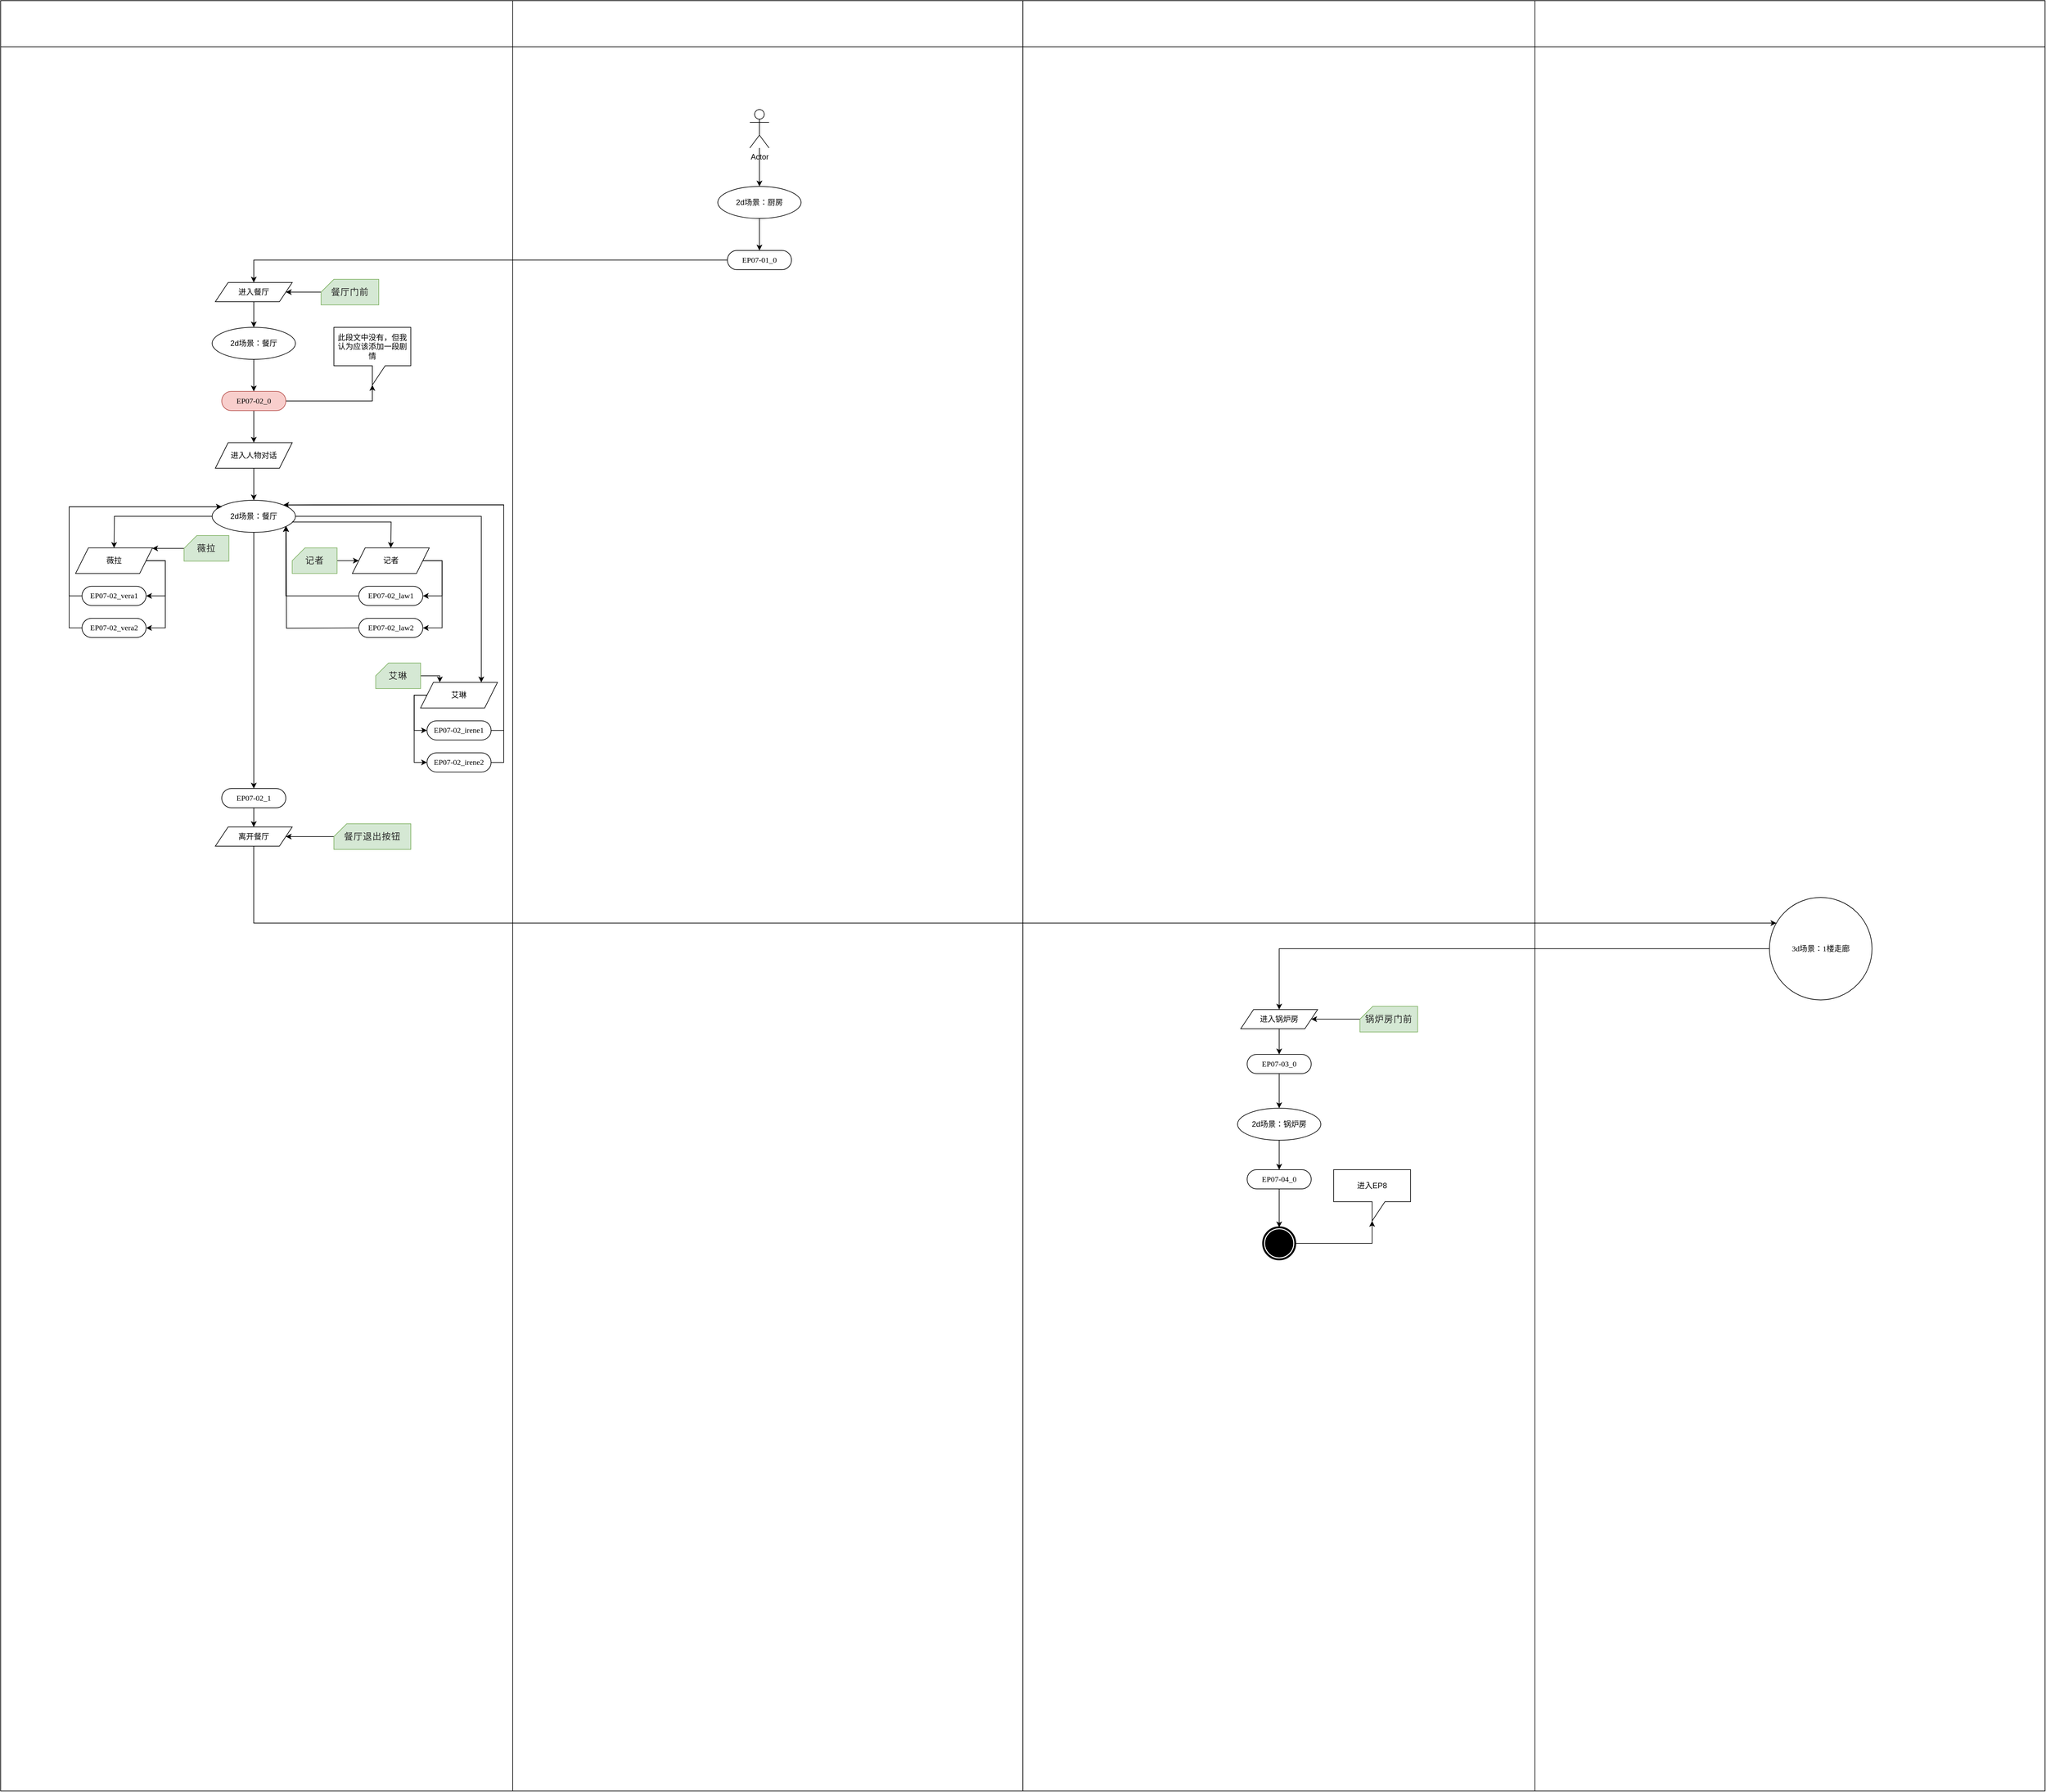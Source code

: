 <mxfile version="14.5.1" type="github">
  <diagram id="QRZCxEJEBXEI1fBak47k" name="Page-1">
    <mxGraphModel dx="1264" dy="308" grid="1" gridSize="10" guides="1" tooltips="1" connect="1" arrows="1" fold="1" page="1" pageScale="1" pageWidth="827" pageHeight="1169" math="0" shadow="0">
      <root>
        <mxCell id="0" />
        <mxCell id="1" parent="0" />
        <mxCell id="uIvVHuYPicnRTI1rZ2X0-1" value="" style="shape=table;html=1;whiteSpace=wrap;startSize=0;container=1;collapsible=0;childLayout=tableLayout;" vertex="1" parent="1">
          <mxGeometry x="-770" y="30" width="3190" height="2795" as="geometry" />
        </mxCell>
        <mxCell id="uIvVHuYPicnRTI1rZ2X0-2" value="" style="shape=partialRectangle;html=1;whiteSpace=wrap;collapsible=0;dropTarget=0;pointerEvents=0;fillColor=none;top=0;left=0;bottom=0;right=0;points=[[0,0.5],[1,0.5]];portConstraint=eastwest;" vertex="1" parent="uIvVHuYPicnRTI1rZ2X0-1">
          <mxGeometry width="3190" height="72" as="geometry" />
        </mxCell>
        <mxCell id="uIvVHuYPicnRTI1rZ2X0-3" value="" style="shape=partialRectangle;html=1;whiteSpace=wrap;connectable=0;overflow=hidden;fillColor=none;top=0;left=0;bottom=0;right=0;" vertex="1" parent="uIvVHuYPicnRTI1rZ2X0-2">
          <mxGeometry width="799" height="72" as="geometry" />
        </mxCell>
        <mxCell id="uIvVHuYPicnRTI1rZ2X0-4" value="" style="shape=partialRectangle;html=1;whiteSpace=wrap;connectable=0;overflow=hidden;fillColor=none;top=0;left=0;bottom=0;right=0;" vertex="1" parent="uIvVHuYPicnRTI1rZ2X0-2">
          <mxGeometry x="799" width="796" height="72" as="geometry" />
        </mxCell>
        <mxCell id="uIvVHuYPicnRTI1rZ2X0-5" value="" style="shape=partialRectangle;html=1;whiteSpace=wrap;connectable=0;overflow=hidden;fillColor=none;top=0;left=0;bottom=0;right=0;" vertex="1" parent="uIvVHuYPicnRTI1rZ2X0-2">
          <mxGeometry x="1595" width="799" height="72" as="geometry" />
        </mxCell>
        <mxCell id="uIvVHuYPicnRTI1rZ2X0-6" value="" style="shape=partialRectangle;html=1;whiteSpace=wrap;connectable=0;overflow=hidden;fillColor=none;top=0;left=0;bottom=0;right=0;" vertex="1" parent="uIvVHuYPicnRTI1rZ2X0-2">
          <mxGeometry x="2394" width="796" height="72" as="geometry" />
        </mxCell>
        <mxCell id="uIvVHuYPicnRTI1rZ2X0-7" value="" style="shape=partialRectangle;html=1;whiteSpace=wrap;collapsible=0;dropTarget=0;pointerEvents=0;fillColor=none;top=0;left=0;bottom=0;right=0;points=[[0,0.5],[1,0.5]];portConstraint=eastwest;" vertex="1" parent="uIvVHuYPicnRTI1rZ2X0-1">
          <mxGeometry y="72" width="3190" height="2723" as="geometry" />
        </mxCell>
        <mxCell id="uIvVHuYPicnRTI1rZ2X0-8" value="" style="shape=partialRectangle;html=1;whiteSpace=wrap;connectable=0;overflow=hidden;fillColor=none;top=0;left=0;bottom=0;right=0;" vertex="1" parent="uIvVHuYPicnRTI1rZ2X0-7">
          <mxGeometry width="799" height="2723" as="geometry" />
        </mxCell>
        <mxCell id="uIvVHuYPicnRTI1rZ2X0-9" value="" style="shape=partialRectangle;html=1;whiteSpace=wrap;connectable=0;overflow=hidden;fillColor=none;top=0;left=0;bottom=0;right=0;" vertex="1" parent="uIvVHuYPicnRTI1rZ2X0-7">
          <mxGeometry x="799" width="796" height="2723" as="geometry" />
        </mxCell>
        <mxCell id="uIvVHuYPicnRTI1rZ2X0-10" value="" style="shape=partialRectangle;html=1;whiteSpace=wrap;connectable=0;overflow=hidden;fillColor=none;top=0;left=0;bottom=0;right=0;" vertex="1" parent="uIvVHuYPicnRTI1rZ2X0-7">
          <mxGeometry x="1595" width="799" height="2723" as="geometry" />
        </mxCell>
        <mxCell id="uIvVHuYPicnRTI1rZ2X0-11" value="" style="shape=partialRectangle;html=1;whiteSpace=wrap;connectable=0;overflow=hidden;fillColor=none;top=0;left=0;bottom=0;right=0;" vertex="1" parent="uIvVHuYPicnRTI1rZ2X0-7">
          <mxGeometry x="2394" width="796" height="2723" as="geometry" />
        </mxCell>
        <mxCell id="uIvVHuYPicnRTI1rZ2X0-14" value="" style="edgeStyle=orthogonalEdgeStyle;rounded=0;orthogonalLoop=1;jettySize=auto;html=1;" edge="1" parent="1" source="uIvVHuYPicnRTI1rZ2X0-12" target="uIvVHuYPicnRTI1rZ2X0-13">
          <mxGeometry relative="1" as="geometry" />
        </mxCell>
        <mxCell id="uIvVHuYPicnRTI1rZ2X0-12" value="Actor" style="shape=umlActor;verticalLabelPosition=bottom;verticalAlign=top;html=1;outlineConnect=0;" vertex="1" parent="1">
          <mxGeometry x="399" y="200" width="30" height="60" as="geometry" />
        </mxCell>
        <mxCell id="uIvVHuYPicnRTI1rZ2X0-16" value="" style="edgeStyle=orthogonalEdgeStyle;rounded=0;orthogonalLoop=1;jettySize=auto;html=1;" edge="1" parent="1" source="uIvVHuYPicnRTI1rZ2X0-13" target="uIvVHuYPicnRTI1rZ2X0-15">
          <mxGeometry relative="1" as="geometry" />
        </mxCell>
        <mxCell id="uIvVHuYPicnRTI1rZ2X0-13" value="2d场景：厨房" style="ellipse;whiteSpace=wrap;html=1;" vertex="1" parent="1">
          <mxGeometry x="349" y="320" width="130" height="50" as="geometry" />
        </mxCell>
        <mxCell id="uIvVHuYPicnRTI1rZ2X0-21" value="" style="edgeStyle=orthogonalEdgeStyle;rounded=0;orthogonalLoop=1;jettySize=auto;html=1;" edge="1" parent="1" source="uIvVHuYPicnRTI1rZ2X0-15" target="uIvVHuYPicnRTI1rZ2X0-19">
          <mxGeometry relative="1" as="geometry" />
        </mxCell>
        <mxCell id="uIvVHuYPicnRTI1rZ2X0-15" value="EP07-01_0" style="rounded=1;whiteSpace=wrap;html=1;shadow=0;comic=0;labelBackgroundColor=none;strokeWidth=1;fontFamily=Verdana;fontSize=12;align=center;arcSize=50;" vertex="1" parent="1">
          <mxGeometry x="364" y="420" width="100" height="30" as="geometry" />
        </mxCell>
        <mxCell id="uIvVHuYPicnRTI1rZ2X0-26" value="" style="edgeStyle=orthogonalEdgeStyle;rounded=0;orthogonalLoop=1;jettySize=auto;html=1;" edge="1" parent="1" source="uIvVHuYPicnRTI1rZ2X0-17" target="uIvVHuYPicnRTI1rZ2X0-27">
          <mxGeometry relative="1" as="geometry" />
        </mxCell>
        <mxCell id="uIvVHuYPicnRTI1rZ2X0-17" value="2d场景：餐厅" style="ellipse;whiteSpace=wrap;html=1;" vertex="1" parent="1">
          <mxGeometry x="-440" y="540" width="130" height="50" as="geometry" />
        </mxCell>
        <mxCell id="uIvVHuYPicnRTI1rZ2X0-22" value="" style="edgeStyle=orthogonalEdgeStyle;rounded=0;orthogonalLoop=1;jettySize=auto;html=1;" edge="1" parent="1" source="uIvVHuYPicnRTI1rZ2X0-19" target="uIvVHuYPicnRTI1rZ2X0-17">
          <mxGeometry relative="1" as="geometry" />
        </mxCell>
        <mxCell id="uIvVHuYPicnRTI1rZ2X0-19" value="进入餐厅" style="shape=parallelogram;perimeter=parallelogramPerimeter;whiteSpace=wrap;html=1;fixedSize=1;" vertex="1" parent="1">
          <mxGeometry x="-435" y="470" width="120" height="30" as="geometry" />
        </mxCell>
        <mxCell id="uIvVHuYPicnRTI1rZ2X0-24" value="" style="edgeStyle=orthogonalEdgeStyle;rounded=0;orthogonalLoop=1;jettySize=auto;html=1;" edge="1" parent="1" source="uIvVHuYPicnRTI1rZ2X0-23" target="uIvVHuYPicnRTI1rZ2X0-19">
          <mxGeometry relative="1" as="geometry" />
        </mxCell>
        <mxCell id="uIvVHuYPicnRTI1rZ2X0-23" value="&lt;span style=&quot;font-size: 10.5pt ; color: #262626 ; letter-spacing: 0.55pt&quot;&gt;餐厅门前&lt;/span&gt;" style="shape=card;whiteSpace=wrap;html=1;size=20;fillColor=#d5e8d4;strokeColor=#82b366;" vertex="1" parent="1">
          <mxGeometry x="-270" y="465" width="90" height="40" as="geometry" />
        </mxCell>
        <mxCell id="uIvVHuYPicnRTI1rZ2X0-32" value="" style="edgeStyle=orthogonalEdgeStyle;rounded=0;orthogonalLoop=1;jettySize=auto;html=1;" edge="1" parent="1" source="uIvVHuYPicnRTI1rZ2X0-25" target="uIvVHuYPicnRTI1rZ2X0-31">
          <mxGeometry relative="1" as="geometry" />
        </mxCell>
        <mxCell id="uIvVHuYPicnRTI1rZ2X0-25" value="进入人物对话" style="shape=parallelogram;perimeter=parallelogramPerimeter;whiteSpace=wrap;html=1;fixedSize=1;rounded=0;shadow=0;comic=0;strokeWidth=1;fontFamily=Verdana;" vertex="1" parent="1">
          <mxGeometry x="-435" y="720" width="120" height="40" as="geometry" />
        </mxCell>
        <mxCell id="uIvVHuYPicnRTI1rZ2X0-28" value="" style="edgeStyle=orthogonalEdgeStyle;rounded=0;orthogonalLoop=1;jettySize=auto;html=1;" edge="1" parent="1" source="uIvVHuYPicnRTI1rZ2X0-27" target="uIvVHuYPicnRTI1rZ2X0-25">
          <mxGeometry relative="1" as="geometry" />
        </mxCell>
        <mxCell id="uIvVHuYPicnRTI1rZ2X0-30" value="" style="edgeStyle=orthogonalEdgeStyle;rounded=0;orthogonalLoop=1;jettySize=auto;html=1;entryX=0;entryY=0;entryDx=60;entryDy=90;entryPerimeter=0;" edge="1" parent="1" source="uIvVHuYPicnRTI1rZ2X0-27" target="uIvVHuYPicnRTI1rZ2X0-29">
          <mxGeometry relative="1" as="geometry" />
        </mxCell>
        <mxCell id="uIvVHuYPicnRTI1rZ2X0-27" value="EP07-02_0" style="rounded=1;whiteSpace=wrap;html=1;shadow=0;comic=0;labelBackgroundColor=none;strokeWidth=1;fontFamily=Verdana;fontSize=12;align=center;arcSize=50;fillColor=#f8cecc;strokeColor=#b85450;" vertex="1" parent="1">
          <mxGeometry x="-425" y="640" width="100" height="30" as="geometry" />
        </mxCell>
        <mxCell id="uIvVHuYPicnRTI1rZ2X0-29" value="此段文中没有，但我认为应该添加一段剧情" style="shape=callout;whiteSpace=wrap;html=1;perimeter=calloutPerimeter;" vertex="1" parent="1">
          <mxGeometry x="-250" y="540" width="120" height="90" as="geometry" />
        </mxCell>
        <mxCell id="uIvVHuYPicnRTI1rZ2X0-84" style="edgeStyle=orthogonalEdgeStyle;rounded=0;orthogonalLoop=1;jettySize=auto;html=1;exitX=0.5;exitY=1;exitDx=0;exitDy=0;" edge="1" parent="1" source="uIvVHuYPicnRTI1rZ2X0-31" target="uIvVHuYPicnRTI1rZ2X0-83">
          <mxGeometry relative="1" as="geometry" />
        </mxCell>
        <mxCell id="uIvVHuYPicnRTI1rZ2X0-31" value="2d场景：餐厅" style="ellipse;whiteSpace=wrap;html=1;" vertex="1" parent="1">
          <mxGeometry x="-440" y="810" width="130" height="50" as="geometry" />
        </mxCell>
        <mxCell id="uIvVHuYPicnRTI1rZ2X0-45" style="edgeStyle=orthogonalEdgeStyle;rounded=0;orthogonalLoop=1;jettySize=auto;html=1;exitX=0;exitY=0.5;exitDx=0;exitDy=0;fontFamily=Verdana;" edge="1" parent="1" source="uIvVHuYPicnRTI1rZ2X0-31">
          <mxGeometry relative="1" as="geometry">
            <mxPoint x="-450.55" y="834.27" as="sourcePoint" />
            <mxPoint x="-593.01" y="884.27" as="targetPoint" />
          </mxGeometry>
        </mxCell>
        <mxCell id="uIvVHuYPicnRTI1rZ2X0-46" style="edgeStyle=orthogonalEdgeStyle;rounded=0;orthogonalLoop=1;jettySize=auto;html=1;exitX=1;exitY=0.5;exitDx=0;exitDy=0;entryX=1;entryY=0.5;entryDx=0;entryDy=0;fontFamily=Verdana;" edge="1" parent="1" target="uIvVHuYPicnRTI1rZ2X0-54">
          <mxGeometry relative="1" as="geometry">
            <Array as="points">
              <mxPoint x="-513.05" y="904.27" />
              <mxPoint x="-513.05" y="959.27" />
            </Array>
            <mxPoint x="-543.05" y="904.27" as="sourcePoint" />
          </mxGeometry>
        </mxCell>
        <mxCell id="uIvVHuYPicnRTI1rZ2X0-47" style="edgeStyle=orthogonalEdgeStyle;rounded=0;orthogonalLoop=1;jettySize=auto;html=1;exitX=1;exitY=0.5;exitDx=0;exitDy=0;entryX=1;entryY=0.5;entryDx=0;entryDy=0;fontFamily=Verdana;" edge="1" parent="1" target="uIvVHuYPicnRTI1rZ2X0-52">
          <mxGeometry relative="1" as="geometry">
            <Array as="points">
              <mxPoint x="-513.05" y="904.27" />
              <mxPoint x="-513.05" y="1009.27" />
            </Array>
            <mxPoint x="-543.05" y="904.27" as="sourcePoint" />
          </mxGeometry>
        </mxCell>
        <mxCell id="uIvVHuYPicnRTI1rZ2X0-51" style="edgeStyle=orthogonalEdgeStyle;rounded=0;orthogonalLoop=1;jettySize=auto;html=1;exitX=0;exitY=0.5;exitDx=0;exitDy=0;entryX=0;entryY=0;entryDx=0;entryDy=0;fontFamily=Verdana;" edge="1" parent="1" source="uIvVHuYPicnRTI1rZ2X0-52">
          <mxGeometry relative="1" as="geometry">
            <mxPoint x="-424.816" y="820.104" as="targetPoint" />
            <Array as="points">
              <mxPoint x="-663.05" y="1009.27" />
              <mxPoint x="-663.05" y="820.27" />
            </Array>
          </mxGeometry>
        </mxCell>
        <mxCell id="uIvVHuYPicnRTI1rZ2X0-52" value="EP07-02_vera2" style="rounded=1;whiteSpace=wrap;html=1;shadow=0;comic=0;labelBackgroundColor=none;strokeWidth=1;fontFamily=Verdana;fontSize=12;align=center;arcSize=50;" vertex="1" parent="1">
          <mxGeometry x="-643.05" y="994.27" width="100" height="30" as="geometry" />
        </mxCell>
        <mxCell id="uIvVHuYPicnRTI1rZ2X0-53" style="edgeStyle=orthogonalEdgeStyle;rounded=0;orthogonalLoop=1;jettySize=auto;html=1;exitX=0;exitY=0.5;exitDx=0;exitDy=0;entryX=0;entryY=0;entryDx=0;entryDy=0;fontFamily=Verdana;" edge="1" parent="1" source="uIvVHuYPicnRTI1rZ2X0-54">
          <mxGeometry relative="1" as="geometry">
            <mxPoint x="-424.816" y="820.104" as="targetPoint" />
            <Array as="points">
              <mxPoint x="-663.05" y="959.27" />
              <mxPoint x="-663.05" y="820.27" />
            </Array>
          </mxGeometry>
        </mxCell>
        <mxCell id="uIvVHuYPicnRTI1rZ2X0-54" value="EP07-02_vera1" style="rounded=1;whiteSpace=wrap;html=1;shadow=0;comic=0;labelBackgroundColor=none;strokeWidth=1;fontFamily=Verdana;fontSize=12;align=center;arcSize=50;" vertex="1" parent="1">
          <mxGeometry x="-643.05" y="944.27" width="100" height="30" as="geometry" />
        </mxCell>
        <mxCell id="uIvVHuYPicnRTI1rZ2X0-55" value="" style="edgeStyle=orthogonalEdgeStyle;rounded=0;orthogonalLoop=1;jettySize=auto;html=1;fontFamily=Verdana;" edge="1" parent="1" source="uIvVHuYPicnRTI1rZ2X0-56">
          <mxGeometry relative="1" as="geometry">
            <Array as="points">
              <mxPoint x="-523.82" y="885.06" />
              <mxPoint x="-523.82" y="885.06" />
            </Array>
            <mxPoint x="-533.445" y="885.06" as="targetPoint" />
          </mxGeometry>
        </mxCell>
        <mxCell id="uIvVHuYPicnRTI1rZ2X0-56" value="&lt;span style=&quot;font-size: 10.5pt ; color: #262626 ; letter-spacing: 0.55pt&quot;&gt;薇拉&lt;/span&gt;" style="shape=card;whiteSpace=wrap;html=1;size=20;fillColor=#d5e8d4;strokeColor=#82b366;" vertex="1" parent="1">
          <mxGeometry x="-483.82" y="865.06" width="70" height="40" as="geometry" />
        </mxCell>
        <mxCell id="uIvVHuYPicnRTI1rZ2X0-57" value="薇拉" style="shape=parallelogram;perimeter=parallelogramPerimeter;whiteSpace=wrap;html=1;fixedSize=1;rounded=0;shadow=0;comic=0;strokeWidth=1;fontFamily=Verdana;" vertex="1" parent="1">
          <mxGeometry x="-653.05" y="884.27" width="120" height="40" as="geometry" />
        </mxCell>
        <mxCell id="uIvVHuYPicnRTI1rZ2X0-58" style="edgeStyle=orthogonalEdgeStyle;rounded=0;orthogonalLoop=1;jettySize=auto;html=1;exitX=0.959;exitY=0.677;exitDx=0;exitDy=0;fontFamily=Verdana;exitPerimeter=0;" edge="1" parent="1" source="uIvVHuYPicnRTI1rZ2X0-31">
          <mxGeometry relative="1" as="geometry">
            <mxPoint x="-309.455" y="848.441" as="sourcePoint" />
            <mxPoint x="-161.2" y="884.27" as="targetPoint" />
          </mxGeometry>
        </mxCell>
        <mxCell id="uIvVHuYPicnRTI1rZ2X0-59" style="edgeStyle=orthogonalEdgeStyle;rounded=0;orthogonalLoop=1;jettySize=auto;html=1;exitX=1;exitY=0.5;exitDx=0;exitDy=0;entryX=1;entryY=0.5;entryDx=0;entryDy=0;fontFamily=Verdana;" edge="1" parent="1">
          <mxGeometry relative="1" as="geometry">
            <mxPoint x="-111.2" y="904.27" as="sourcePoint" />
            <mxPoint x="-111.2" y="959.27" as="targetPoint" />
            <Array as="points">
              <mxPoint x="-81.2" y="904.27" />
              <mxPoint x="-81.2" y="959.27" />
            </Array>
          </mxGeometry>
        </mxCell>
        <mxCell id="uIvVHuYPicnRTI1rZ2X0-60" style="edgeStyle=orthogonalEdgeStyle;rounded=0;orthogonalLoop=1;jettySize=auto;html=1;exitX=1;exitY=0.5;exitDx=0;exitDy=0;entryX=1;entryY=0.5;entryDx=0;entryDy=0;fontFamily=Verdana;" edge="1" parent="1">
          <mxGeometry relative="1" as="geometry">
            <mxPoint x="-111.2" y="904.27" as="sourcePoint" />
            <mxPoint x="-111.2" y="1009.27" as="targetPoint" />
            <Array as="points">
              <mxPoint x="-81.2" y="904.27" />
              <mxPoint x="-81.2" y="1009.27" />
            </Array>
          </mxGeometry>
        </mxCell>
        <mxCell id="uIvVHuYPicnRTI1rZ2X0-61" style="edgeStyle=orthogonalEdgeStyle;rounded=0;orthogonalLoop=1;jettySize=auto;html=1;exitX=0;exitY=0.5;exitDx=0;exitDy=0;entryX=0.767;entryY=0.9;entryDx=0;entryDy=0;entryPerimeter=0;fontFamily=Verdana;" edge="1" parent="1">
          <mxGeometry relative="1" as="geometry">
            <mxPoint x="-211.2" y="1009.27" as="sourcePoint" />
            <mxPoint x="-324.475" y="850.27" as="targetPoint" />
          </mxGeometry>
        </mxCell>
        <mxCell id="uIvVHuYPicnRTI1rZ2X0-62" style="edgeStyle=orthogonalEdgeStyle;rounded=0;orthogonalLoop=1;jettySize=auto;html=1;exitX=0;exitY=0.5;exitDx=0;exitDy=0;entryX=0.764;entryY=0.9;entryDx=0;entryDy=0;entryPerimeter=0;fontFamily=Verdana;" edge="1" parent="1">
          <mxGeometry relative="1" as="geometry">
            <mxPoint x="-211.2" y="959.27" as="sourcePoint" />
            <mxPoint x="-325.0" y="850.27" as="targetPoint" />
            <Array as="points">
              <mxPoint x="-325.2" y="959.27" />
            </Array>
          </mxGeometry>
        </mxCell>
        <mxCell id="uIvVHuYPicnRTI1rZ2X0-63" value="记者" style="shape=parallelogram;perimeter=parallelogramPerimeter;whiteSpace=wrap;html=1;fixedSize=1;rounded=0;shadow=0;comic=0;strokeWidth=1;fontFamily=Verdana;" vertex="1" parent="1">
          <mxGeometry x="-221.2" y="884.27" width="120" height="40" as="geometry" />
        </mxCell>
        <mxCell id="uIvVHuYPicnRTI1rZ2X0-64" value="EP07-02_law1" style="rounded=1;whiteSpace=wrap;html=1;shadow=0;comic=0;labelBackgroundColor=none;strokeWidth=1;fontFamily=Verdana;fontSize=12;align=center;arcSize=50;" vertex="1" parent="1">
          <mxGeometry x="-211.2" y="944.27" width="100" height="30" as="geometry" />
        </mxCell>
        <mxCell id="uIvVHuYPicnRTI1rZ2X0-65" value="EP07-02_law2" style="rounded=1;whiteSpace=wrap;html=1;shadow=0;comic=0;labelBackgroundColor=none;strokeWidth=1;fontFamily=Verdana;fontSize=12;align=center;arcSize=50;" vertex="1" parent="1">
          <mxGeometry x="-211.2" y="994.27" width="100" height="30" as="geometry" />
        </mxCell>
        <mxCell id="uIvVHuYPicnRTI1rZ2X0-66" value="" style="edgeStyle=orthogonalEdgeStyle;rounded=0;orthogonalLoop=1;jettySize=auto;html=1;fontFamily=Verdana;entryX=0;entryY=0.5;entryDx=0;entryDy=0;" edge="1" parent="1" source="uIvVHuYPicnRTI1rZ2X0-67" target="uIvVHuYPicnRTI1rZ2X0-63">
          <mxGeometry relative="1" as="geometry" />
        </mxCell>
        <mxCell id="uIvVHuYPicnRTI1rZ2X0-67" value="&lt;span style=&quot;font-size: 10.5pt ; color: #262626 ; letter-spacing: 0.55pt&quot;&gt;记者&lt;/span&gt;" style="shape=card;whiteSpace=wrap;html=1;size=20;fillColor=#d5e8d4;strokeColor=#82b366;" vertex="1" parent="1">
          <mxGeometry x="-315.06" y="884.27" width="70" height="40" as="geometry" />
        </mxCell>
        <mxCell id="uIvVHuYPicnRTI1rZ2X0-68" style="edgeStyle=orthogonalEdgeStyle;rounded=0;orthogonalLoop=1;jettySize=auto;html=1;exitX=1;exitY=0.5;exitDx=0;exitDy=0;fontFamily=Verdana;" edge="1" parent="1" target="uIvVHuYPicnRTI1rZ2X0-72" source="uIvVHuYPicnRTI1rZ2X0-31">
          <mxGeometry relative="1" as="geometry">
            <mxPoint x="-387.25" y="1044.21" as="sourcePoint" />
            <Array as="points">
              <mxPoint x="-20" y="835" />
            </Array>
          </mxGeometry>
        </mxCell>
        <mxCell id="uIvVHuYPicnRTI1rZ2X0-69" style="edgeStyle=orthogonalEdgeStyle;rounded=0;orthogonalLoop=1;jettySize=auto;html=1;exitX=0;exitY=0.5;exitDx=0;exitDy=0;entryX=0;entryY=0.5;entryDx=0;entryDy=0;fontFamily=Verdana;" edge="1" parent="1" source="uIvVHuYPicnRTI1rZ2X0-72" target="uIvVHuYPicnRTI1rZ2X0-78">
          <mxGeometry relative="1" as="geometry">
            <Array as="points">
              <mxPoint x="-124.75" y="1114.21" />
              <mxPoint x="-124.75" y="1169.21" />
            </Array>
          </mxGeometry>
        </mxCell>
        <mxCell id="uIvVHuYPicnRTI1rZ2X0-70" style="edgeStyle=orthogonalEdgeStyle;rounded=0;orthogonalLoop=1;jettySize=auto;html=1;exitX=0;exitY=0.5;exitDx=0;exitDy=0;entryX=0;entryY=0.5;entryDx=0;entryDy=0;fontFamily=Verdana;" edge="1" parent="1" source="uIvVHuYPicnRTI1rZ2X0-72" target="uIvVHuYPicnRTI1rZ2X0-76">
          <mxGeometry relative="1" as="geometry">
            <Array as="points">
              <mxPoint x="-124.75" y="1114.21" />
              <mxPoint x="-124.75" y="1219.21" />
            </Array>
          </mxGeometry>
        </mxCell>
        <mxCell id="uIvVHuYPicnRTI1rZ2X0-72" value="艾琳" style="shape=parallelogram;perimeter=parallelogramPerimeter;whiteSpace=wrap;html=1;fixedSize=1;rounded=0;shadow=0;comic=0;strokeWidth=1;fontFamily=Verdana;" vertex="1" parent="1">
          <mxGeometry x="-114.75" y="1094.21" width="120" height="40" as="geometry" />
        </mxCell>
        <mxCell id="uIvVHuYPicnRTI1rZ2X0-75" style="edgeStyle=orthogonalEdgeStyle;rounded=0;orthogonalLoop=1;jettySize=auto;html=1;exitX=1;exitY=0.5;exitDx=0;exitDy=0;fontFamily=Verdana;entryX=1;entryY=0;entryDx=0;entryDy=0;" edge="1" parent="1" source="uIvVHuYPicnRTI1rZ2X0-76" target="uIvVHuYPicnRTI1rZ2X0-31">
          <mxGeometry relative="1" as="geometry">
            <mxPoint x="-280" y="810" as="targetPoint" />
            <Array as="points">
              <mxPoint x="15" y="1219" />
              <mxPoint x="15" y="817" />
              <mxPoint x="-280" y="817" />
            </Array>
          </mxGeometry>
        </mxCell>
        <mxCell id="uIvVHuYPicnRTI1rZ2X0-76" value="EP07-02_irene2" style="rounded=1;whiteSpace=wrap;html=1;shadow=0;comic=0;labelBackgroundColor=none;strokeWidth=1;fontFamily=Verdana;fontSize=12;align=center;arcSize=50;" vertex="1" parent="1">
          <mxGeometry x="-104.75" y="1204.21" width="100" height="30" as="geometry" />
        </mxCell>
        <mxCell id="uIvVHuYPicnRTI1rZ2X0-77" style="edgeStyle=orthogonalEdgeStyle;rounded=0;orthogonalLoop=1;jettySize=auto;html=1;exitX=1;exitY=0.5;exitDx=0;exitDy=0;entryX=1;entryY=0;entryDx=0;entryDy=0;fontFamily=Verdana;" edge="1" parent="1" source="uIvVHuYPicnRTI1rZ2X0-78" target="uIvVHuYPicnRTI1rZ2X0-31">
          <mxGeometry relative="1" as="geometry">
            <mxPoint x="-413.005" y="1030.039" as="targetPoint" />
            <Array as="points">
              <mxPoint x="15" y="1169" />
              <mxPoint x="15" y="817" />
            </Array>
          </mxGeometry>
        </mxCell>
        <mxCell id="uIvVHuYPicnRTI1rZ2X0-78" value="EP07-02_irene1" style="rounded=1;whiteSpace=wrap;html=1;shadow=0;comic=0;labelBackgroundColor=none;strokeWidth=1;fontFamily=Verdana;fontSize=12;align=center;arcSize=50;" vertex="1" parent="1">
          <mxGeometry x="-104.75" y="1154.21" width="100" height="30" as="geometry" />
        </mxCell>
        <mxCell id="uIvVHuYPicnRTI1rZ2X0-79" style="edgeStyle=orthogonalEdgeStyle;rounded=0;orthogonalLoop=1;jettySize=auto;html=1;exitX=1;exitY=0.5;exitDx=0;exitDy=0;exitPerimeter=0;entryX=0.25;entryY=0;entryDx=0;entryDy=0;fontFamily=Verdana;" edge="1" parent="1" source="uIvVHuYPicnRTI1rZ2X0-80" target="uIvVHuYPicnRTI1rZ2X0-72">
          <mxGeometry relative="1" as="geometry" />
        </mxCell>
        <mxCell id="uIvVHuYPicnRTI1rZ2X0-80" value="&lt;span style=&quot;font-size: 10.5pt ; color: #262626 ; letter-spacing: 0.55pt&quot;&gt;艾琳&lt;/span&gt;" style="shape=card;whiteSpace=wrap;html=1;size=20;fillColor=#d5e8d4;strokeColor=#82b366;" vertex="1" parent="1">
          <mxGeometry x="-184.75" y="1064" width="70" height="40" as="geometry" />
        </mxCell>
        <mxCell id="uIvVHuYPicnRTI1rZ2X0-86" value="" style="edgeStyle=orthogonalEdgeStyle;rounded=0;orthogonalLoop=1;jettySize=auto;html=1;" edge="1" parent="1" source="uIvVHuYPicnRTI1rZ2X0-83" target="uIvVHuYPicnRTI1rZ2X0-85">
          <mxGeometry relative="1" as="geometry" />
        </mxCell>
        <mxCell id="uIvVHuYPicnRTI1rZ2X0-83" value="EP07-02_1" style="rounded=1;whiteSpace=wrap;html=1;shadow=0;comic=0;labelBackgroundColor=none;strokeWidth=1;fontFamily=Verdana;fontSize=12;align=center;arcSize=50;" vertex="1" parent="1">
          <mxGeometry x="-425" y="1260" width="100" height="30" as="geometry" />
        </mxCell>
        <mxCell id="uIvVHuYPicnRTI1rZ2X0-90" value="" style="edgeStyle=orthogonalEdgeStyle;rounded=0;orthogonalLoop=1;jettySize=auto;html=1;" edge="1" parent="1" source="uIvVHuYPicnRTI1rZ2X0-85" target="uIvVHuYPicnRTI1rZ2X0-89">
          <mxGeometry relative="1" as="geometry">
            <Array as="points">
              <mxPoint x="-375" y="1470" />
            </Array>
          </mxGeometry>
        </mxCell>
        <mxCell id="uIvVHuYPicnRTI1rZ2X0-85" value="离开餐厅" style="shape=parallelogram;perimeter=parallelogramPerimeter;whiteSpace=wrap;html=1;fixedSize=1;" vertex="1" parent="1">
          <mxGeometry x="-435.06" y="1320" width="120" height="30" as="geometry" />
        </mxCell>
        <mxCell id="uIvVHuYPicnRTI1rZ2X0-88" value="" style="edgeStyle=orthogonalEdgeStyle;rounded=0;orthogonalLoop=1;jettySize=auto;html=1;" edge="1" parent="1" source="uIvVHuYPicnRTI1rZ2X0-87" target="uIvVHuYPicnRTI1rZ2X0-85">
          <mxGeometry relative="1" as="geometry" />
        </mxCell>
        <mxCell id="uIvVHuYPicnRTI1rZ2X0-87" value="&lt;span style=&quot;font-size: 10.5pt ; color: #262626 ; letter-spacing: 0.55pt&quot;&gt;餐厅退出按钮&lt;/span&gt;" style="shape=card;whiteSpace=wrap;html=1;size=20;fillColor=#d5e8d4;strokeColor=#82b366;" vertex="1" parent="1">
          <mxGeometry x="-250" y="1315" width="120" height="40" as="geometry" />
        </mxCell>
        <mxCell id="uIvVHuYPicnRTI1rZ2X0-93" value="" style="edgeStyle=orthogonalEdgeStyle;rounded=0;orthogonalLoop=1;jettySize=auto;html=1;" edge="1" parent="1" source="uIvVHuYPicnRTI1rZ2X0-89" target="uIvVHuYPicnRTI1rZ2X0-92">
          <mxGeometry relative="1" as="geometry" />
        </mxCell>
        <mxCell id="uIvVHuYPicnRTI1rZ2X0-89" value="3d场景：1楼走廊" style="ellipse;whiteSpace=wrap;html=1;aspect=fixed;rounded=0;shadow=0;comic=0;strokeWidth=1;fontFamily=Verdana;" vertex="1" parent="1">
          <mxGeometry x="1990" y="1430" width="160" height="160" as="geometry" />
        </mxCell>
        <mxCell id="uIvVHuYPicnRTI1rZ2X0-97" value="" style="edgeStyle=orthogonalEdgeStyle;rounded=0;orthogonalLoop=1;jettySize=auto;html=1;" edge="1" parent="1" source="uIvVHuYPicnRTI1rZ2X0-92" target="uIvVHuYPicnRTI1rZ2X0-96">
          <mxGeometry relative="1" as="geometry" />
        </mxCell>
        <mxCell id="uIvVHuYPicnRTI1rZ2X0-92" value="进入锅炉房" style="shape=parallelogram;perimeter=parallelogramPerimeter;whiteSpace=wrap;html=1;fixedSize=1;" vertex="1" parent="1">
          <mxGeometry x="1165" y="1605" width="120" height="30" as="geometry" />
        </mxCell>
        <mxCell id="uIvVHuYPicnRTI1rZ2X0-95" value="" style="edgeStyle=orthogonalEdgeStyle;rounded=0;orthogonalLoop=1;jettySize=auto;html=1;" edge="1" parent="1" source="uIvVHuYPicnRTI1rZ2X0-94" target="uIvVHuYPicnRTI1rZ2X0-92">
          <mxGeometry relative="1" as="geometry" />
        </mxCell>
        <mxCell id="uIvVHuYPicnRTI1rZ2X0-94" value="&lt;span style=&quot;font-size: 10.5pt ; color: #262626 ; letter-spacing: 0.55pt&quot;&gt;锅炉房门前&lt;/span&gt;" style="shape=card;whiteSpace=wrap;html=1;size=20;fillColor=#d5e8d4;strokeColor=#82b366;" vertex="1" parent="1">
          <mxGeometry x="1351" y="1600" width="90" height="40" as="geometry" />
        </mxCell>
        <mxCell id="uIvVHuYPicnRTI1rZ2X0-100" value="" style="edgeStyle=orthogonalEdgeStyle;rounded=0;orthogonalLoop=1;jettySize=auto;html=1;" edge="1" parent="1" source="uIvVHuYPicnRTI1rZ2X0-96" target="uIvVHuYPicnRTI1rZ2X0-99">
          <mxGeometry relative="1" as="geometry" />
        </mxCell>
        <mxCell id="uIvVHuYPicnRTI1rZ2X0-96" value="EP07-03_0" style="rounded=1;whiteSpace=wrap;html=1;shadow=0;comic=0;labelBackgroundColor=none;strokeWidth=1;fontFamily=Verdana;fontSize=12;align=center;arcSize=50;" vertex="1" parent="1">
          <mxGeometry x="1175" y="1675" width="100" height="30" as="geometry" />
        </mxCell>
        <mxCell id="uIvVHuYPicnRTI1rZ2X0-104" value="" style="edgeStyle=orthogonalEdgeStyle;rounded=0;orthogonalLoop=1;jettySize=auto;html=1;" edge="1" parent="1" source="uIvVHuYPicnRTI1rZ2X0-98" target="uIvVHuYPicnRTI1rZ2X0-103">
          <mxGeometry relative="1" as="geometry" />
        </mxCell>
        <mxCell id="uIvVHuYPicnRTI1rZ2X0-98" value="EP07-04_0" style="rounded=1;whiteSpace=wrap;html=1;shadow=0;comic=0;labelBackgroundColor=none;strokeWidth=1;fontFamily=Verdana;fontSize=12;align=center;arcSize=50;" vertex="1" parent="1">
          <mxGeometry x="1175" y="1855" width="100" height="30" as="geometry" />
        </mxCell>
        <mxCell id="uIvVHuYPicnRTI1rZ2X0-101" value="" style="edgeStyle=orthogonalEdgeStyle;rounded=0;orthogonalLoop=1;jettySize=auto;html=1;" edge="1" parent="1" source="uIvVHuYPicnRTI1rZ2X0-99" target="uIvVHuYPicnRTI1rZ2X0-98">
          <mxGeometry relative="1" as="geometry" />
        </mxCell>
        <mxCell id="uIvVHuYPicnRTI1rZ2X0-99" value="2d场景：锅炉房" style="ellipse;whiteSpace=wrap;html=1;" vertex="1" parent="1">
          <mxGeometry x="1160" y="1759" width="130" height="50" as="geometry" />
        </mxCell>
        <mxCell id="uIvVHuYPicnRTI1rZ2X0-106" style="edgeStyle=orthogonalEdgeStyle;rounded=0;orthogonalLoop=1;jettySize=auto;html=1;exitX=1;exitY=0.5;exitDx=0;exitDy=0;entryX=0;entryY=0;entryDx=60;entryDy=80;entryPerimeter=0;" edge="1" parent="1" source="uIvVHuYPicnRTI1rZ2X0-103" target="uIvVHuYPicnRTI1rZ2X0-105">
          <mxGeometry relative="1" as="geometry" />
        </mxCell>
        <mxCell id="uIvVHuYPicnRTI1rZ2X0-103" value="" style="shape=mxgraph.bpmn.shape;html=1;verticalLabelPosition=bottom;labelBackgroundColor=#ffffff;verticalAlign=top;align=center;perimeter=ellipsePerimeter;outlineConnect=0;outline=end;symbol=terminate;" vertex="1" parent="1">
          <mxGeometry x="1200" y="1945" width="50" height="50" as="geometry" />
        </mxCell>
        <mxCell id="uIvVHuYPicnRTI1rZ2X0-105" value="进入EP8" style="shape=callout;whiteSpace=wrap;html=1;perimeter=calloutPerimeter;" vertex="1" parent="1">
          <mxGeometry x="1310" y="1855" width="120" height="80" as="geometry" />
        </mxCell>
      </root>
    </mxGraphModel>
  </diagram>
</mxfile>
